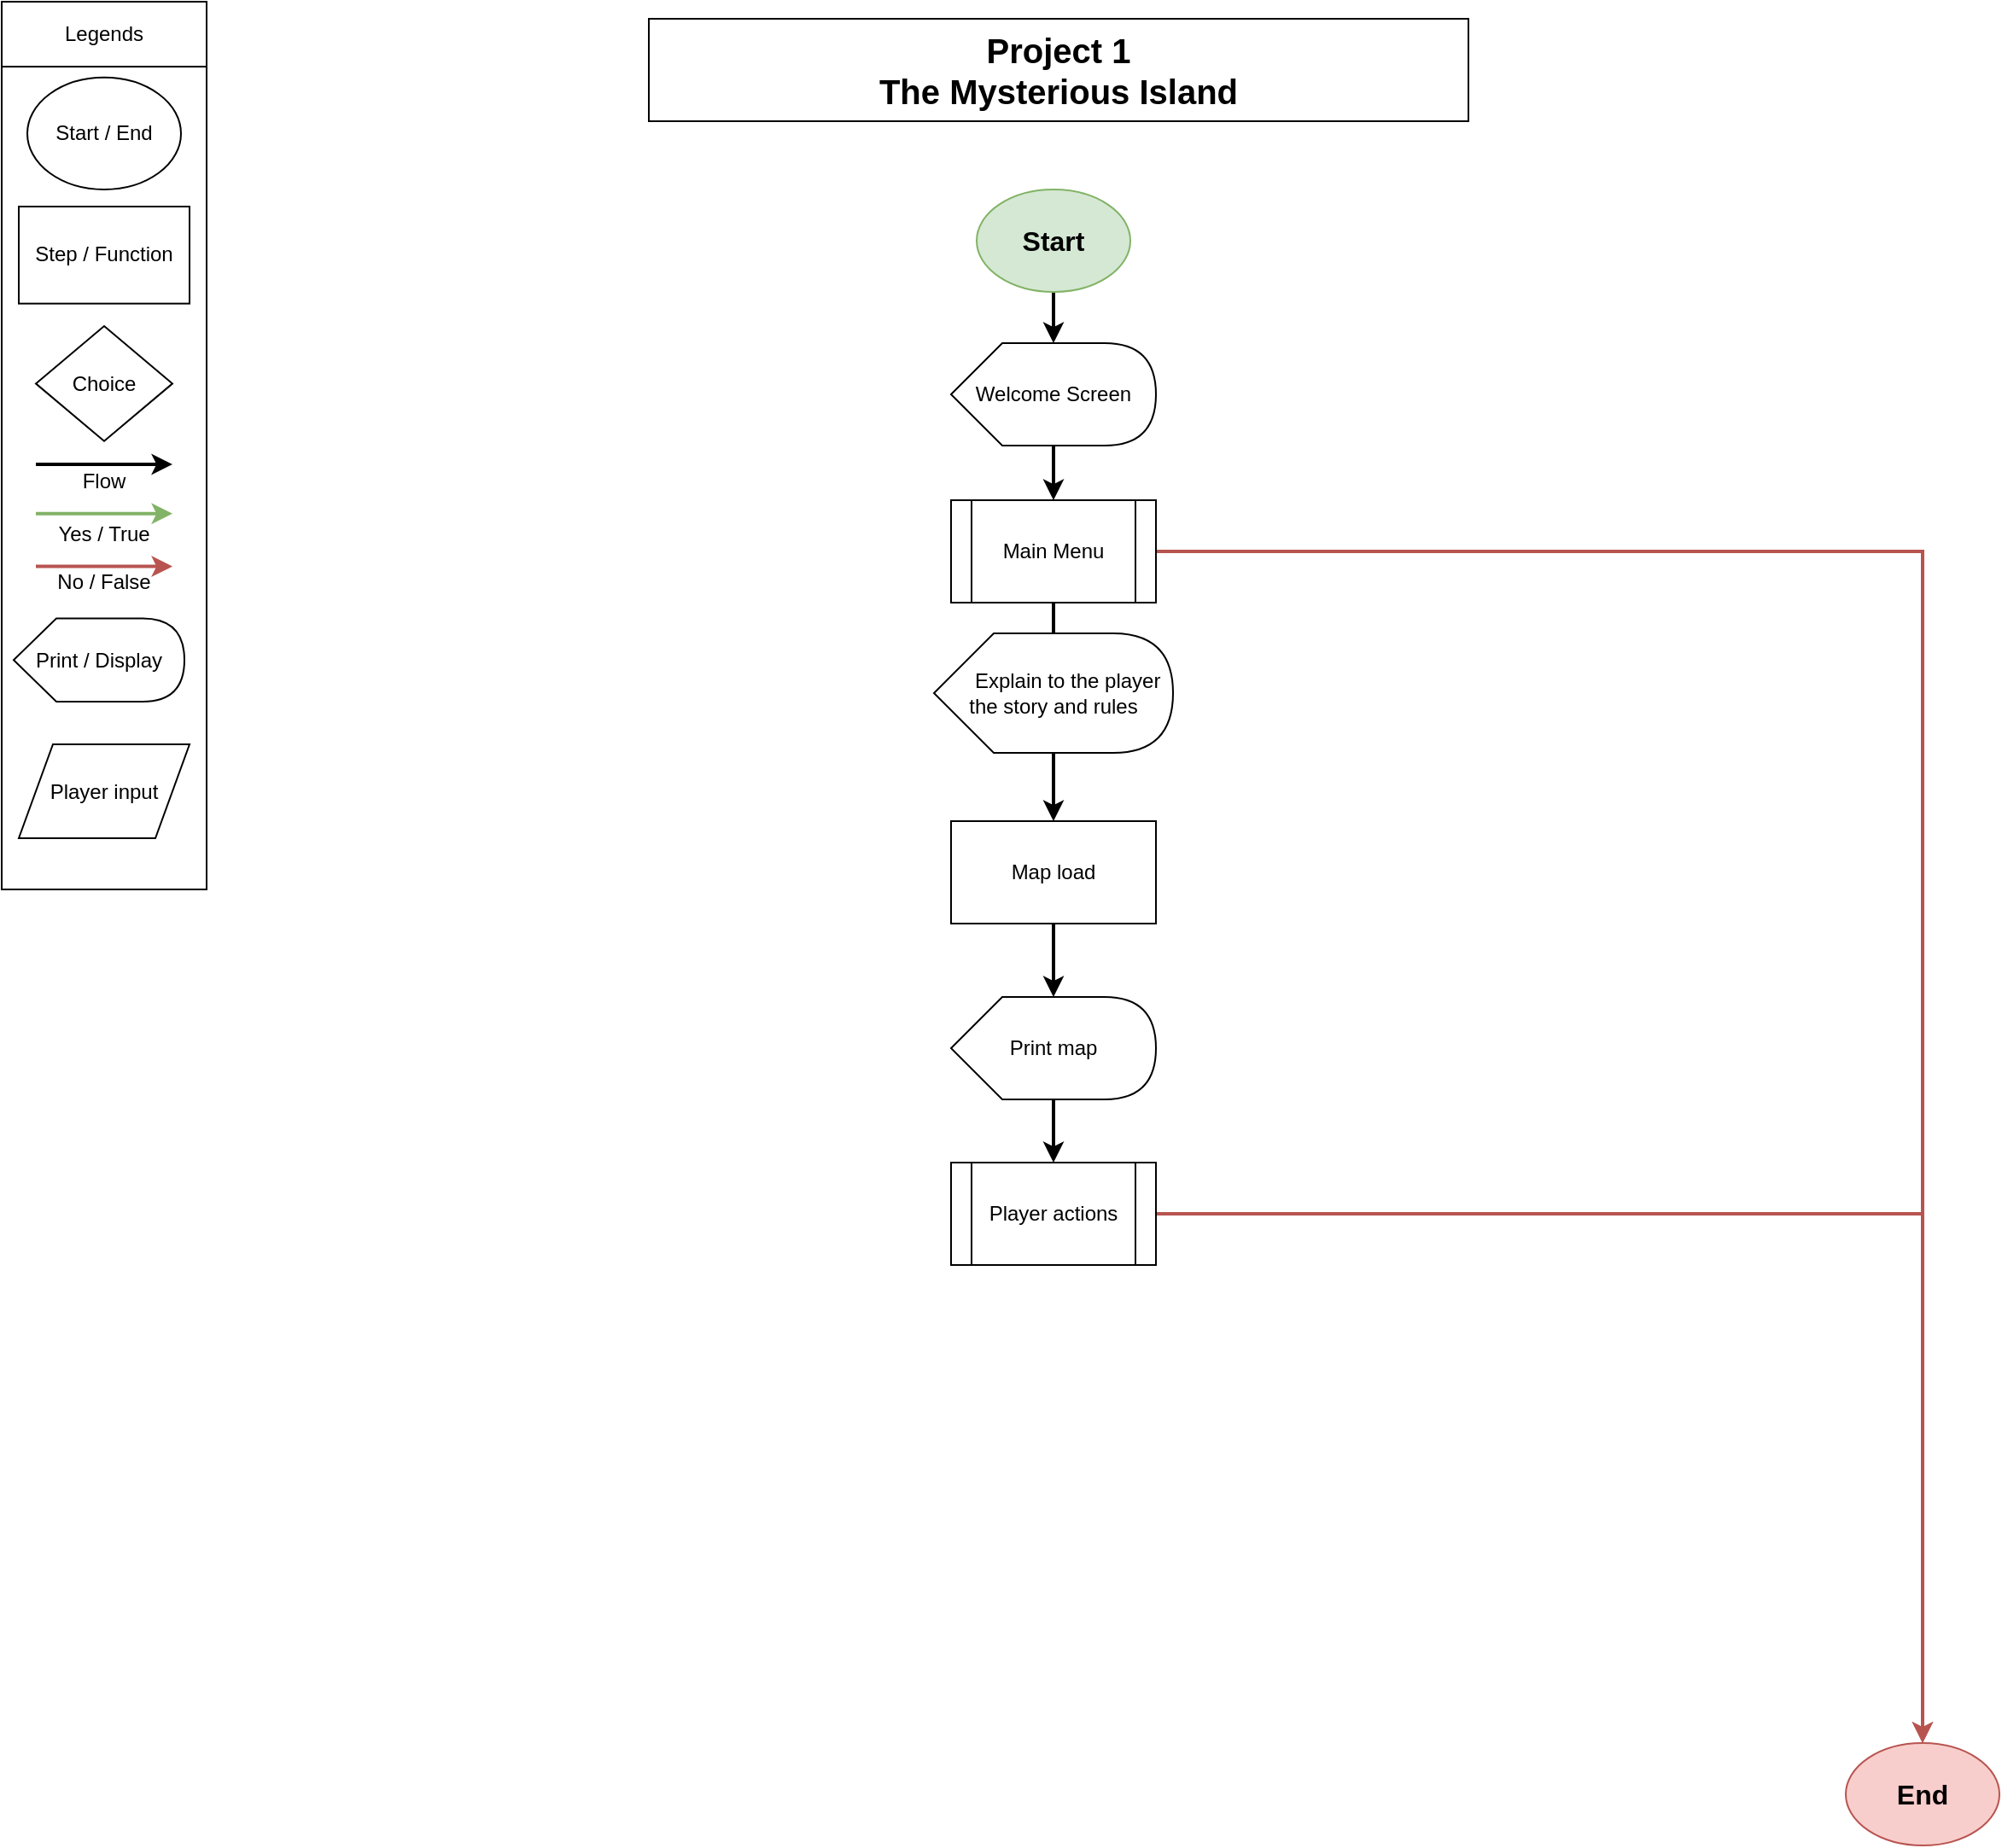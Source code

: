 <mxfile version="13.3.5" type="device" pages="6"><diagram id="C5RBs43oDa-KdzZeNtuy" name="main"><mxGraphModel dx="1221" dy="754" grid="1" gridSize="10" guides="1" tooltips="1" connect="1" arrows="1" fold="1" page="1" pageScale="1" pageWidth="827" pageHeight="1169" math="0" shadow="0"><root><mxCell id="WIyWlLk6GJQsqaUBKTNV-0"/><mxCell id="WIyWlLk6GJQsqaUBKTNV-1" parent="WIyWlLk6GJQsqaUBKTNV-0"/><mxCell id="W35HVBFSu_LLbMDTb_W0-0" value="&lt;b style=&quot;font-size: 20px&quot;&gt;Project 1&lt;br&gt;The Mysterious Island&lt;br&gt;&lt;/b&gt;" style="rounded=0;whiteSpace=wrap;html=1;" parent="WIyWlLk6GJQsqaUBKTNV-1" vertex="1"><mxGeometry x="379" y="10" width="480" height="60" as="geometry"/></mxCell><mxCell id="W35HVBFSu_LLbMDTb_W0-14" value="" style="group" parent="WIyWlLk6GJQsqaUBKTNV-1" vertex="1" connectable="0"><mxGeometry width="120" height="520" as="geometry"/></mxCell><mxCell id="W35HVBFSu_LLbMDTb_W0-1" value="" style="rounded=0;whiteSpace=wrap;html=1;" parent="W35HVBFSu_LLbMDTb_W0-14" vertex="1"><mxGeometry width="120" height="520" as="geometry"/></mxCell><mxCell id="W35HVBFSu_LLbMDTb_W0-2" value="Start / End" style="ellipse;whiteSpace=wrap;html=1;" parent="W35HVBFSu_LLbMDTb_W0-14" vertex="1"><mxGeometry x="15" y="44.4" width="90" height="65.6" as="geometry"/></mxCell><mxCell id="W35HVBFSu_LLbMDTb_W0-3" value="Step / Function" style="rounded=0;whiteSpace=wrap;html=1;" parent="W35HVBFSu_LLbMDTb_W0-14" vertex="1"><mxGeometry x="10" y="120.0" width="100" height="56.83" as="geometry"/></mxCell><mxCell id="W35HVBFSu_LLbMDTb_W0-4" value="Choice" style="rhombus;whiteSpace=wrap;html=1;" parent="W35HVBFSu_LLbMDTb_W0-14" vertex="1"><mxGeometry x="20" y="190.003" width="80" height="67.378" as="geometry"/></mxCell><mxCell id="W35HVBFSu_LLbMDTb_W0-6" value="" style="endArrow=classic;html=1;strokeWidth=2;" parent="W35HVBFSu_LLbMDTb_W0-14" edge="1"><mxGeometry width="50" height="50" relative="1" as="geometry"><mxPoint x="20" y="270.988" as="sourcePoint"/><mxPoint x="100" y="270.988" as="targetPoint"/></mxGeometry></mxCell><mxCell id="W35HVBFSu_LLbMDTb_W0-9" value="" style="endArrow=classic;html=1;strokeWidth=2;fillColor=#d5e8d4;strokeColor=#82b366;" parent="W35HVBFSu_LLbMDTb_W0-14" edge="1"><mxGeometry width="50" height="50" relative="1" as="geometry"><mxPoint x="20" y="299.89" as="sourcePoint"/><mxPoint x="100" y="299.89" as="targetPoint"/></mxGeometry></mxCell><mxCell id="W35HVBFSu_LLbMDTb_W0-10" value="" style="endArrow=classic;html=1;strokeWidth=2;fillColor=#f8cecc;strokeColor=#b85450;" parent="W35HVBFSu_LLbMDTb_W0-14" edge="1"><mxGeometry width="50" height="50" relative="1" as="geometry"><mxPoint x="20" y="330.793" as="sourcePoint"/><mxPoint x="100" y="330.793" as="targetPoint"/></mxGeometry></mxCell><mxCell id="W35HVBFSu_LLbMDTb_W0-11" value="Flow" style="text;html=1;strokeColor=none;fillColor=none;align=center;verticalAlign=middle;whiteSpace=wrap;rounded=0;" parent="W35HVBFSu_LLbMDTb_W0-14" vertex="1"><mxGeometry x="20" y="273" width="80" height="16.95" as="geometry"/></mxCell><mxCell id="W35HVBFSu_LLbMDTb_W0-12" value="Yes / True" style="text;html=1;strokeColor=none;fillColor=none;align=center;verticalAlign=middle;whiteSpace=wrap;rounded=0;" parent="W35HVBFSu_LLbMDTb_W0-14" vertex="1"><mxGeometry x="20" y="300" width="80" height="23.84" as="geometry"/></mxCell><mxCell id="W35HVBFSu_LLbMDTb_W0-13" value="No / False" style="text;html=1;strokeColor=none;fillColor=none;align=center;verticalAlign=middle;whiteSpace=wrap;rounded=0;" parent="W35HVBFSu_LLbMDTb_W0-14" vertex="1"><mxGeometry x="20" y="331" width="80" height="17.74" as="geometry"/></mxCell><mxCell id="W35HVBFSu_LLbMDTb_W0-15" value="Legends" style="text;html=1;fillColor=none;align=center;verticalAlign=middle;whiteSpace=wrap;rounded=0;strokeColor=#000000;" parent="W35HVBFSu_LLbMDTb_W0-14" vertex="1"><mxGeometry width="120" height="38.049" as="geometry"/></mxCell><mxCell id="UAE0AcE6LQ-J-HN7CFVe-0" value="Print / Display" style="shape=display;whiteSpace=wrap;html=1;strokeColor=#000000;" vertex="1" parent="W35HVBFSu_LLbMDTb_W0-14"><mxGeometry x="7" y="361.22" width="100" height="48.78" as="geometry"/></mxCell><mxCell id="LQo8OywxHH46dg39y7CB-2" value="Player input" style="shape=parallelogram;perimeter=parallelogramPerimeter;whiteSpace=wrap;html=1;strokeColor=#000000;" vertex="1" parent="W35HVBFSu_LLbMDTb_W0-14"><mxGeometry x="10" y="435" width="100" height="55" as="geometry"/></mxCell><mxCell id="tghjDJtMfv-jU9zhQUqU-8" style="edgeStyle=orthogonalEdgeStyle;rounded=0;orthogonalLoop=1;jettySize=auto;html=1;exitX=0.5;exitY=1;exitDx=0;exitDy=0;entryX=0;entryY=0;entryDx=60.0;entryDy=0;entryPerimeter=0;strokeWidth=2;" edge="1" parent="WIyWlLk6GJQsqaUBKTNV-1" source="W35HVBFSu_LLbMDTb_W0-16" target="vclNNSVTWmf6Bai3h8VC-0"><mxGeometry relative="1" as="geometry"/></mxCell><mxCell id="W35HVBFSu_LLbMDTb_W0-16" value="&lt;b&gt;&lt;font style=&quot;font-size: 16px&quot;&gt;Start&lt;/font&gt;&lt;/b&gt;" style="ellipse;whiteSpace=wrap;html=1;strokeColor=#82b366;fillColor=#d5e8d4;" parent="WIyWlLk6GJQsqaUBKTNV-1" vertex="1"><mxGeometry x="571" y="110" width="90" height="60" as="geometry"/></mxCell><mxCell id="W35HVBFSu_LLbMDTb_W0-23" style="edgeStyle=orthogonalEdgeStyle;rounded=0;orthogonalLoop=1;jettySize=auto;html=1;exitX=0.5;exitY=1;exitDx=0;exitDy=0;entryX=0.5;entryY=0;entryDx=0;entryDy=0;strokeWidth=2;" parent="WIyWlLk6GJQsqaUBKTNV-1" source="W35HVBFSu_LLbMDTb_W0-20" edge="1"><mxGeometry relative="1" as="geometry"><mxPoint x="616" y="410" as="targetPoint"/></mxGeometry></mxCell><mxCell id="tghjDJtMfv-jU9zhQUqU-5" style="edgeStyle=orthogonalEdgeStyle;rounded=0;orthogonalLoop=1;jettySize=auto;html=1;exitX=1;exitY=0.5;exitDx=0;exitDy=0;entryX=0.5;entryY=0;entryDx=0;entryDy=0;strokeWidth=2;fillColor=#f8cecc;strokeColor=#b85450;" edge="1" parent="WIyWlLk6GJQsqaUBKTNV-1" source="W35HVBFSu_LLbMDTb_W0-20" target="L-nj0ZxsSjJrfUr7QOvK-0"><mxGeometry relative="1" as="geometry"/></mxCell><mxCell id="W35HVBFSu_LLbMDTb_W0-20" value="Main Menu" style="shape=process;whiteSpace=wrap;html=1;backgroundOutline=1;strokeColor=#000000;" parent="WIyWlLk6GJQsqaUBKTNV-1" vertex="1"><mxGeometry x="556" y="292" width="120" height="60" as="geometry"/></mxCell><mxCell id="tghjDJtMfv-jU9zhQUqU-6" style="edgeStyle=orthogonalEdgeStyle;rounded=0;orthogonalLoop=1;jettySize=auto;html=1;exitX=0;exitY=0;exitDx=60.0;exitDy=60.0;exitPerimeter=0;entryX=0.5;entryY=0;entryDx=0;entryDy=0;strokeWidth=2;" edge="1" parent="WIyWlLk6GJQsqaUBKTNV-1" source="vclNNSVTWmf6Bai3h8VC-0" target="W35HVBFSu_LLbMDTb_W0-20"><mxGeometry relative="1" as="geometry"/></mxCell><mxCell id="vclNNSVTWmf6Bai3h8VC-0" value="Welcome Screen" style="shape=display;whiteSpace=wrap;html=1;strokeColor=#000000;" vertex="1" parent="WIyWlLk6GJQsqaUBKTNV-1"><mxGeometry x="556" y="200" width="120" height="60" as="geometry"/></mxCell><mxCell id="L-nj0ZxsSjJrfUr7QOvK-0" value="&lt;b&gt;&lt;font style=&quot;font-size: 16px&quot;&gt;End&lt;br&gt;&lt;/font&gt;&lt;/b&gt;" style="ellipse;whiteSpace=wrap;html=1;strokeColor=#b85450;fillColor=#f8cecc;" vertex="1" parent="WIyWlLk6GJQsqaUBKTNV-1"><mxGeometry x="1080" y="1020" width="90" height="60" as="geometry"/></mxCell><mxCell id="tghjDJtMfv-jU9zhQUqU-7" style="edgeStyle=orthogonalEdgeStyle;rounded=0;orthogonalLoop=1;jettySize=auto;html=1;exitX=0;exitY=0;exitDx=70;exitDy=70;exitPerimeter=0;entryX=0.5;entryY=0;entryDx=0;entryDy=0;strokeWidth=2;" edge="1" parent="WIyWlLk6GJQsqaUBKTNV-1" source="IpLrrbWIF77-nRjUhJGQ-0" target="tghjDJtMfv-jU9zhQUqU-0"><mxGeometry relative="1" as="geometry"/></mxCell><mxCell id="IpLrrbWIF77-nRjUhJGQ-0" value="&amp;nbsp; &amp;nbsp; &amp;nbsp;Explain to the player the story and rules" style="shape=display;whiteSpace=wrap;html=1;strokeColor=#000000;" vertex="1" parent="WIyWlLk6GJQsqaUBKTNV-1"><mxGeometry x="546" y="370" width="140" height="70" as="geometry"/></mxCell><mxCell id="tghjDJtMfv-jU9zhQUqU-2" style="edgeStyle=orthogonalEdgeStyle;rounded=0;orthogonalLoop=1;jettySize=auto;html=1;exitX=0.5;exitY=1;exitDx=0;exitDy=0;entryX=0;entryY=0;entryDx=60;entryDy=0;entryPerimeter=0;strokeWidth=2;" edge="1" parent="WIyWlLk6GJQsqaUBKTNV-1" source="tghjDJtMfv-jU9zhQUqU-0" target="tghjDJtMfv-jU9zhQUqU-1"><mxGeometry relative="1" as="geometry"/></mxCell><mxCell id="tghjDJtMfv-jU9zhQUqU-0" value="Map load" style="rounded=0;whiteSpace=wrap;html=1;strokeColor=#000000;" vertex="1" parent="WIyWlLk6GJQsqaUBKTNV-1"><mxGeometry x="556" y="480" width="120" height="60" as="geometry"/></mxCell><mxCell id="aKve8yQHrCivA8gwkix9-6" style="edgeStyle=orthogonalEdgeStyle;rounded=0;orthogonalLoop=1;jettySize=auto;html=1;exitX=0;exitY=0;exitDx=60;exitDy=60;exitPerimeter=0;entryX=0.5;entryY=0;entryDx=0;entryDy=0;strokeWidth=2;" edge="1" parent="WIyWlLk6GJQsqaUBKTNV-1" source="tghjDJtMfv-jU9zhQUqU-1" target="tghjDJtMfv-jU9zhQUqU-9"><mxGeometry relative="1" as="geometry"/></mxCell><mxCell id="tghjDJtMfv-jU9zhQUqU-1" value="Print map" style="shape=display;whiteSpace=wrap;html=1;strokeColor=#000000;" vertex="1" parent="WIyWlLk6GJQsqaUBKTNV-1"><mxGeometry x="556" y="583" width="120" height="60" as="geometry"/></mxCell><mxCell id="IOIAiiZHkJ5Q6Vee7iC3-0" style="edgeStyle=orthogonalEdgeStyle;rounded=0;orthogonalLoop=1;jettySize=auto;html=1;exitX=1;exitY=0.5;exitDx=0;exitDy=0;strokeWidth=2;fillColor=#f8cecc;strokeColor=#b85450;entryX=0.5;entryY=0;entryDx=0;entryDy=0;" edge="1" parent="WIyWlLk6GJQsqaUBKTNV-1" source="tghjDJtMfv-jU9zhQUqU-9" target="L-nj0ZxsSjJrfUr7QOvK-0"><mxGeometry relative="1" as="geometry"><mxPoint x="1140" y="710" as="targetPoint"/></mxGeometry></mxCell><mxCell id="tghjDJtMfv-jU9zhQUqU-9" value="Player actions" style="shape=process;whiteSpace=wrap;html=1;backgroundOutline=1;strokeColor=#000000;" vertex="1" parent="WIyWlLk6GJQsqaUBKTNV-1"><mxGeometry x="556" y="680" width="120" height="60" as="geometry"/></mxCell></root></mxGraphModel></diagram><diagram id="Nf00vXousfnAb8y6O7ou" name="main_menu"><mxGraphModel dx="1038" dy="641" grid="1" gridSize="10" guides="1" tooltips="1" connect="1" arrows="1" fold="1" page="1" pageScale="1" pageWidth="583" pageHeight="827" math="0" shadow="0"><root><mxCell id="cknSGCA31eJjJ0orUMfb-0"/><mxCell id="cknSGCA31eJjJ0orUMfb-1" parent="cknSGCA31eJjJ0orUMfb-0"/><mxCell id="zVkZ4CUpz01iPr7AJ61g-0" value="&lt;span style=&quot;font-size: 20px&quot;&gt;&lt;b&gt;The Main Menu&lt;/b&gt;&lt;/span&gt;" style="rounded=0;whiteSpace=wrap;html=1;" vertex="1" parent="cknSGCA31eJjJ0orUMfb-1"><mxGeometry x="52" y="10" width="480" height="60" as="geometry"/></mxCell><mxCell id="0T-tYjFK2SbJMjZN8VAt-2" style="edgeStyle=orthogonalEdgeStyle;rounded=0;orthogonalLoop=1;jettySize=auto;html=1;exitX=0.5;exitY=1;exitDx=0;exitDy=0;strokeWidth=2;" edge="1" parent="cknSGCA31eJjJ0orUMfb-1" source="Cy60CqCZyurWaXJo78gS-0" target="0T-tYjFK2SbJMjZN8VAt-0"><mxGeometry relative="1" as="geometry"/></mxCell><mxCell id="Cy60CqCZyurWaXJo78gS-0" value="&lt;b&gt;&lt;font style=&quot;font-size: 16px&quot;&gt;Start&lt;/font&gt;&lt;/b&gt;" style="ellipse;whiteSpace=wrap;html=1;strokeColor=#82b366;fillColor=#d5e8d4;" vertex="1" parent="cknSGCA31eJjJ0orUMfb-1"><mxGeometry x="47.5" y="130" width="105" height="70" as="geometry"/></mxCell><mxCell id="URcBcNdxyienWXD4qYm0-0" style="edgeStyle=orthogonalEdgeStyle;rounded=0;orthogonalLoop=1;jettySize=auto;html=1;exitX=0.5;exitY=1;exitDx=0;exitDy=0;entryX=0.5;entryY=0;entryDx=0;entryDy=0;strokeWidth=2;" edge="1" parent="cknSGCA31eJjJ0orUMfb-1" source="Cy60CqCZyurWaXJo78gS-15" target="2B9TGucYD2CZ4N8LdStR-1"><mxGeometry relative="1" as="geometry"/></mxCell><mxCell id="kzG62ELHLjxr7m9pvWkl-0" style="edgeStyle=orthogonalEdgeStyle;rounded=0;orthogonalLoop=1;jettySize=auto;html=1;exitX=0.5;exitY=1;exitDx=0;exitDy=0;entryX=0.5;entryY=0;entryDx=0;entryDy=0;strokeWidth=2;" edge="1" parent="cknSGCA31eJjJ0orUMfb-1" source="Cy60CqCZyurWaXJo78gS-15" target="2B9TGucYD2CZ4N8LdStR-2"><mxGeometry relative="1" as="geometry"/></mxCell><mxCell id="kzG62ELHLjxr7m9pvWkl-1" style="edgeStyle=orthogonalEdgeStyle;rounded=0;orthogonalLoop=1;jettySize=auto;html=1;exitX=0.5;exitY=1;exitDx=0;exitDy=0;entryX=0.5;entryY=0;entryDx=0;entryDy=0;strokeWidth=2;" edge="1" parent="cknSGCA31eJjJ0orUMfb-1" source="Cy60CqCZyurWaXJo78gS-15" target="2B9TGucYD2CZ4N8LdStR-4"><mxGeometry relative="1" as="geometry"/></mxCell><mxCell id="kzG62ELHLjxr7m9pvWkl-2" style="edgeStyle=orthogonalEdgeStyle;rounded=0;orthogonalLoop=1;jettySize=auto;html=1;exitX=0.5;exitY=1;exitDx=0;exitDy=0;entryX=0;entryY=0;entryDx=57.5;entryDy=70;entryPerimeter=0;strokeWidth=2;" edge="1" parent="cknSGCA31eJjJ0orUMfb-1" source="Cy60CqCZyurWaXJo78gS-15" target="0T-tYjFK2SbJMjZN8VAt-5"><mxGeometry relative="1" as="geometry"><Array as="points"><mxPoint x="100" y="460"/><mxPoint x="507" y="460"/></Array></mxGeometry></mxCell><mxCell id="Cy60CqCZyurWaXJo78gS-15" value="Menu selection" style="rhombus;whiteSpace=wrap;html=1;" vertex="1" parent="cknSGCA31eJjJ0orUMfb-1"><mxGeometry x="50" y="330" width="100" height="100" as="geometry"/></mxCell><mxCell id="aKlcaNO-hJ-lBDGGhJLN-1" style="edgeStyle=orthogonalEdgeStyle;rounded=0;orthogonalLoop=1;jettySize=auto;html=1;exitX=0.5;exitY=1;exitDx=0;exitDy=0;entryX=0.5;entryY=0;entryDx=0;entryDy=0;strokeWidth=2;fillColor=#d5e8d4;strokeColor=#82b366;" edge="1" parent="cknSGCA31eJjJ0orUMfb-1" source="2B9TGucYD2CZ4N8LdStR-1" target="aKlcaNO-hJ-lBDGGhJLN-0"><mxGeometry relative="1" as="geometry"/></mxCell><mxCell id="2B9TGucYD2CZ4N8LdStR-1" value="New Game" style="rounded=0;whiteSpace=wrap;html=1;strokeColor=#000000;" vertex="1" parent="cknSGCA31eJjJ0orUMfb-1"><mxGeometry x="40" y="490" width="120" height="70" as="geometry"/></mxCell><mxCell id="oybIdIYHTCgi8ujb_ptC-7" style="edgeStyle=orthogonalEdgeStyle;rounded=0;orthogonalLoop=1;jettySize=auto;html=1;exitX=0.5;exitY=1;exitDx=0;exitDy=0;entryX=0.5;entryY=0;entryDx=0;entryDy=0;strokeWidth=2;fillColor=#d5e8d4;strokeColor=#82b366;" edge="1" parent="cknSGCA31eJjJ0orUMfb-1" source="2B9TGucYD2CZ4N8LdStR-2" target="oybIdIYHTCgi8ujb_ptC-3"><mxGeometry relative="1" as="geometry"/></mxCell><mxCell id="2B9TGucYD2CZ4N8LdStR-2" value="Load Game" style="rounded=0;whiteSpace=wrap;html=1;strokeColor=#000000;" vertex="1" parent="cknSGCA31eJjJ0orUMfb-1"><mxGeometry x="240" y="490" width="120" height="70" as="geometry"/></mxCell><mxCell id="2B9TGucYD2CZ4N8LdStR-4" value="Quit" style="rounded=0;whiteSpace=wrap;html=1;strokeColor=#000000;" vertex="1" parent="cknSGCA31eJjJ0orUMfb-1"><mxGeometry x="448" y="490" width="120" height="70" as="geometry"/></mxCell><mxCell id="0T-tYjFK2SbJMjZN8VAt-6" style="edgeStyle=orthogonalEdgeStyle;rounded=0;orthogonalLoop=1;jettySize=auto;html=1;exitX=0;exitY=0;exitDx=60;exitDy=60;exitPerimeter=0;entryX=0.5;entryY=0;entryDx=0;entryDy=0;strokeWidth=2;" edge="1" parent="cknSGCA31eJjJ0orUMfb-1" source="0T-tYjFK2SbJMjZN8VAt-0" target="Cy60CqCZyurWaXJo78gS-15"><mxGeometry relative="1" as="geometry"/></mxCell><mxCell id="0T-tYjFK2SbJMjZN8VAt-0" value="Main Menu" style="shape=display;whiteSpace=wrap;html=1;strokeColor=#000000;" vertex="1" parent="cknSGCA31eJjJ0orUMfb-1"><mxGeometry x="40" y="230" width="120" height="70" as="geometry"/></mxCell><mxCell id="oybIdIYHTCgi8ujb_ptC-1" style="edgeStyle=orthogonalEdgeStyle;rounded=0;orthogonalLoop=1;jettySize=auto;html=1;exitX=0;exitY=0.5;exitDx=0;exitDy=0;exitPerimeter=0;entryX=1;entryY=0.5;entryDx=0;entryDy=0;strokeWidth=2;" edge="1" parent="cknSGCA31eJjJ0orUMfb-1" source="0T-tYjFK2SbJMjZN8VAt-5" target="Cy60CqCZyurWaXJo78gS-15"><mxGeometry relative="1" as="geometry"/></mxCell><mxCell id="0T-tYjFK2SbJMjZN8VAt-5" value="Leaderboard" style="shape=display;whiteSpace=wrap;html=1;strokeColor=#000000;" vertex="1" parent="cknSGCA31eJjJ0orUMfb-1"><mxGeometry x="450" y="345" width="120" height="70" as="geometry"/></mxCell><mxCell id="oybIdIYHTCgi8ujb_ptC-10" style="edgeStyle=orthogonalEdgeStyle;rounded=0;orthogonalLoop=1;jettySize=auto;html=1;exitX=0.5;exitY=1;exitDx=0;exitDy=0;entryX=0.5;entryY=0;entryDx=0;entryDy=0;strokeWidth=2;fillColor=#d5e8d4;strokeColor=#82b366;" edge="1" parent="cknSGCA31eJjJ0orUMfb-1" source="oybIdIYHTCgi8ujb_ptC-3" target="oybIdIYHTCgi8ujb_ptC-9"><mxGeometry relative="1" as="geometry"/></mxCell><mxCell id="kzG62ELHLjxr7m9pvWkl-4" style="edgeStyle=orthogonalEdgeStyle;rounded=0;orthogonalLoop=1;jettySize=auto;html=1;exitX=1;exitY=0.5;exitDx=0;exitDy=0;strokeWidth=2;fillColor=#f8cecc;strokeColor=#b85450;" edge="1" parent="cknSGCA31eJjJ0orUMfb-1" source="oybIdIYHTCgi8ujb_ptC-3"><mxGeometry relative="1" as="geometry"><mxPoint x="390" y="380" as="targetPoint"/></mxGeometry></mxCell><mxCell id="oybIdIYHTCgi8ujb_ptC-3" value="Save file ?" style="rhombus;whiteSpace=wrap;html=1;strokeColor=#000000;" vertex="1" parent="cknSGCA31eJjJ0orUMfb-1"><mxGeometry x="255" y="590" width="90" height="90" as="geometry"/></mxCell><mxCell id="oybIdIYHTCgi8ujb_ptC-9" value="Load the save file" style="rounded=0;whiteSpace=wrap;html=1;strokeColor=#000000;" vertex="1" parent="cknSGCA31eJjJ0orUMfb-1"><mxGeometry x="240" y="710" width="120" height="70" as="geometry"/></mxCell><mxCell id="5lB21Sxn62RU-FH6NGGt-1" style="edgeStyle=orthogonalEdgeStyle;rounded=0;orthogonalLoop=1;jettySize=auto;html=1;exitX=0.5;exitY=1;exitDx=0;exitDy=0;entryX=0.5;entryY=0;entryDx=0;entryDy=0;strokeWidth=2;" edge="1" parent="cknSGCA31eJjJ0orUMfb-1" source="aKlcaNO-hJ-lBDGGhJLN-0" target="5lB21Sxn62RU-FH6NGGt-0"><mxGeometry relative="1" as="geometry"/></mxCell><mxCell id="aKlcaNO-hJ-lBDGGhJLN-0" value="Erase the last save file" style="rounded=0;whiteSpace=wrap;html=1;strokeColor=#000000;" vertex="1" parent="cknSGCA31eJjJ0orUMfb-1"><mxGeometry x="40" y="620" width="120" height="60" as="geometry"/></mxCell><mxCell id="5lB21Sxn62RU-FH6NGGt-0" value="Ask the &lt;br&gt;&lt;b&gt;player_name&lt;/b&gt;" style="shape=parallelogram;perimeter=parallelogramPerimeter;whiteSpace=wrap;html=1;strokeColor=#000000;" vertex="1" parent="cknSGCA31eJjJ0orUMfb-1"><mxGeometry x="40" y="720" width="120" height="60" as="geometry"/></mxCell></root></mxGraphModel></diagram><diagram id="ySMQ0fbFmADb7-4lBWEu" name="player_actions"><mxGraphModel dx="1221" dy="754" grid="1" gridSize="10" guides="1" tooltips="1" connect="1" arrows="1" fold="1" page="1" pageScale="1" pageWidth="827" pageHeight="1169" math="0" shadow="0"><root><mxCell id="lx-GJ-ob64Ecj6ltaAX6-0"/><mxCell id="lx-GJ-ob64Ecj6ltaAX6-1" parent="lx-GJ-ob64Ecj6ltaAX6-0"/><mxCell id="1-2LMlLVWlOrlidMESaX-0" value="&lt;span style=&quot;font-size: 20px&quot;&gt;&lt;b&gt;The Player Actions&lt;/b&gt;&lt;/span&gt;" style="rounded=0;whiteSpace=wrap;html=1;" vertex="1" parent="lx-GJ-ob64Ecj6ltaAX6-1"><mxGeometry x="174" y="10" width="480" height="60" as="geometry"/></mxCell><mxCell id="6f0nYmF4KemiFO2eUpK8-1" style="edgeStyle=orthogonalEdgeStyle;rounded=0;orthogonalLoop=1;jettySize=auto;html=1;exitX=0.5;exitY=1;exitDx=0;exitDy=0;entryX=0.5;entryY=0;entryDx=0;entryDy=0;strokeWidth=2;" edge="1" parent="lx-GJ-ob64Ecj6ltaAX6-1" source="2swDTWAwJ4y2FLjACgja-0" target="6f0nYmF4KemiFO2eUpK8-0"><mxGeometry relative="1" as="geometry"/></mxCell><mxCell id="2swDTWAwJ4y2FLjACgja-0" value="&lt;b&gt;&lt;font style=&quot;font-size: 16px&quot;&gt;Start&lt;/font&gt;&lt;/b&gt;" style="ellipse;whiteSpace=wrap;html=1;strokeColor=#82b366;fillColor=#d5e8d4;" vertex="1" parent="lx-GJ-ob64Ecj6ltaAX6-1"><mxGeometry x="338" y="85" width="120" height="80" as="geometry"/></mxCell><mxCell id="6f0nYmF4KemiFO2eUpK8-5" style="edgeStyle=orthogonalEdgeStyle;rounded=0;orthogonalLoop=1;jettySize=auto;html=1;exitX=0.5;exitY=1;exitDx=0;exitDy=0;entryX=0.5;entryY=0;entryDx=0;entryDy=0;strokeWidth=2;" edge="1" parent="lx-GJ-ob64Ecj6ltaAX6-1" source="6f0nYmF4KemiFO2eUpK8-0" target="6f0nYmF4KemiFO2eUpK8-2"><mxGeometry relative="1" as="geometry"/></mxCell><mxCell id="6f0nYmF4KemiFO2eUpK8-7" style="edgeStyle=orthogonalEdgeStyle;rounded=0;orthogonalLoop=1;jettySize=auto;html=1;exitX=0.5;exitY=1;exitDx=0;exitDy=0;entryX=0.5;entryY=0;entryDx=0;entryDy=0;strokeWidth=2;" edge="1" parent="lx-GJ-ob64Ecj6ltaAX6-1" source="6f0nYmF4KemiFO2eUpK8-0" target="6f0nYmF4KemiFO2eUpK8-3"><mxGeometry relative="1" as="geometry"><Array as="points"><mxPoint x="604" y="295"/></Array></mxGeometry></mxCell><mxCell id="4E0jevIZQjpCipZrYJm3-2" style="edgeStyle=orthogonalEdgeStyle;rounded=0;orthogonalLoop=1;jettySize=auto;html=1;exitX=0.5;exitY=1;exitDx=0;exitDy=0;entryX=1;entryY=0.5;entryDx=0;entryDy=0;strokeWidth=2;" edge="1" parent="lx-GJ-ob64Ecj6ltaAX6-1" source="6f0nYmF4KemiFO2eUpK8-0" target="4E0jevIZQjpCipZrYJm3-0"><mxGeometry relative="1" as="geometry"/></mxCell><mxCell id="6f0nYmF4KemiFO2eUpK8-0" value="What is the &lt;br&gt;player &lt;br&gt;action ?" style="rhombus;whiteSpace=wrap;html=1;strokeColor=#000000;" vertex="1" parent="lx-GJ-ob64Ecj6ltaAX6-1"><mxGeometry x="348" y="195" width="100" height="100" as="geometry"/></mxCell><mxCell id="nACDmNzn1qMbuZ3rg33u-1" style="edgeStyle=orthogonalEdgeStyle;rounded=0;orthogonalLoop=1;jettySize=auto;html=1;exitX=0.5;exitY=1;exitDx=0;exitDy=0;entryX=0.5;entryY=0;entryDx=0;entryDy=0;strokeWidth=2;" edge="1" parent="lx-GJ-ob64Ecj6ltaAX6-1" source="6f0nYmF4KemiFO2eUpK8-2" target="nACDmNzn1qMbuZ3rg33u-0"><mxGeometry relative="1" as="geometry"/></mxCell><mxCell id="6f0nYmF4KemiFO2eUpK8-2" value="Move" style="rounded=0;whiteSpace=wrap;html=1;strokeColor=#000000;" vertex="1" parent="lx-GJ-ob64Ecj6ltaAX6-1"><mxGeometry x="338" y="425" width="120" height="60" as="geometry"/></mxCell><mxCell id="-G3bWklZYNIC3lJ1pQBg-2" style="edgeStyle=orthogonalEdgeStyle;rounded=0;orthogonalLoop=1;jettySize=auto;html=1;exitX=0.5;exitY=1;exitDx=0;exitDy=0;entryX=0.5;entryY=0;entryDx=0;entryDy=0;strokeWidth=2;" edge="1" parent="lx-GJ-ob64Ecj6ltaAX6-1" source="6f0nYmF4KemiFO2eUpK8-3" target="ua_tIwXs6yanUOjOtsVG-0"><mxGeometry relative="1" as="geometry"><mxPoint x="609" y="405" as="targetPoint"/></mxGeometry></mxCell><mxCell id="6f0nYmF4KemiFO2eUpK8-3" value="&lt;font style=&quot;font-size: 11px&quot;&gt;Sleep&lt;br&gt;(hydratation -2/h, satiety -1/h, energy +6/h)&lt;/font&gt;" style="rounded=0;whiteSpace=wrap;html=1;strokeColor=#000000;" vertex="1" parent="lx-GJ-ob64Ecj6ltaAX6-1"><mxGeometry x="544" y="325" width="120" height="60" as="geometry"/></mxCell><mxCell id="nACDmNzn1qMbuZ3rg33u-6" style="edgeStyle=orthogonalEdgeStyle;rounded=0;orthogonalLoop=1;jettySize=auto;html=1;exitX=0.5;exitY=1;exitDx=0;exitDy=0;entryX=0.5;entryY=0;entryDx=0;entryDy=0;strokeWidth=2;" edge="1" parent="lx-GJ-ob64Ecj6ltaAX6-1" source="nACDmNzn1qMbuZ3rg33u-0" target="nACDmNzn1qMbuZ3rg33u-2"><mxGeometry relative="1" as="geometry"/></mxCell><mxCell id="nACDmNzn1qMbuZ3rg33u-7" style="edgeStyle=orthogonalEdgeStyle;rounded=0;orthogonalLoop=1;jettySize=auto;html=1;exitX=0.5;exitY=1;exitDx=0;exitDy=0;entryX=0.5;entryY=0;entryDx=0;entryDy=0;strokeWidth=2;" edge="1" parent="lx-GJ-ob64Ecj6ltaAX6-1" source="nACDmNzn1qMbuZ3rg33u-0" target="nACDmNzn1qMbuZ3rg33u-3"><mxGeometry relative="1" as="geometry"/></mxCell><mxCell id="nACDmNzn1qMbuZ3rg33u-8" style="edgeStyle=orthogonalEdgeStyle;rounded=0;orthogonalLoop=1;jettySize=auto;html=1;exitX=0.5;exitY=1;exitDx=0;exitDy=0;entryX=0.5;entryY=0;entryDx=0;entryDy=0;strokeWidth=2;" edge="1" parent="lx-GJ-ob64Ecj6ltaAX6-1" source="nACDmNzn1qMbuZ3rg33u-0" target="nACDmNzn1qMbuZ3rg33u-4"><mxGeometry relative="1" as="geometry"/></mxCell><mxCell id="nACDmNzn1qMbuZ3rg33u-9" style="edgeStyle=orthogonalEdgeStyle;rounded=0;orthogonalLoop=1;jettySize=auto;html=1;exitX=0.5;exitY=1;exitDx=0;exitDy=0;entryX=0.5;entryY=0;entryDx=0;entryDy=0;strokeWidth=2;" edge="1" parent="lx-GJ-ob64Ecj6ltaAX6-1" source="nACDmNzn1qMbuZ3rg33u-0" target="nACDmNzn1qMbuZ3rg33u-5"><mxGeometry relative="1" as="geometry"/></mxCell><mxCell id="nACDmNzn1qMbuZ3rg33u-0" value="Where to ?" style="rhombus;whiteSpace=wrap;html=1;strokeColor=#000000;" vertex="1" parent="lx-GJ-ob64Ecj6ltaAX6-1"><mxGeometry x="358" y="565" width="80" height="80" as="geometry"/></mxCell><mxCell id="7VHrUnGxKlB0DNolgYGO-1" style="edgeStyle=orthogonalEdgeStyle;rounded=0;orthogonalLoop=1;jettySize=auto;html=1;exitX=0.5;exitY=1;exitDx=0;exitDy=0;strokeWidth=2;" edge="1" parent="lx-GJ-ob64Ecj6ltaAX6-1" source="nACDmNzn1qMbuZ3rg33u-2" target="7VHrUnGxKlB0DNolgYGO-0"><mxGeometry relative="1" as="geometry"/></mxCell><mxCell id="nACDmNzn1qMbuZ3rg33u-2" value="North" style="rounded=0;whiteSpace=wrap;html=1;strokeColor=#000000;" vertex="1" parent="lx-GJ-ob64Ecj6ltaAX6-1"><mxGeometry x="204" y="705" width="80" height="40" as="geometry"/></mxCell><mxCell id="7VHrUnGxKlB0DNolgYGO-3" style="edgeStyle=orthogonalEdgeStyle;rounded=0;orthogonalLoop=1;jettySize=auto;html=1;exitX=0.5;exitY=1;exitDx=0;exitDy=0;entryX=0.5;entryY=0;entryDx=0;entryDy=0;strokeWidth=2;" edge="1" parent="lx-GJ-ob64Ecj6ltaAX6-1" source="nACDmNzn1qMbuZ3rg33u-3" target="7VHrUnGxKlB0DNolgYGO-0"><mxGeometry relative="1" as="geometry"/></mxCell><mxCell id="nACDmNzn1qMbuZ3rg33u-3" value="South" style="rounded=0;whiteSpace=wrap;html=1;strokeColor=#000000;" vertex="1" parent="lx-GJ-ob64Ecj6ltaAX6-1"><mxGeometry x="304" y="705" width="80" height="40" as="geometry"/></mxCell><mxCell id="7VHrUnGxKlB0DNolgYGO-4" style="edgeStyle=orthogonalEdgeStyle;rounded=0;orthogonalLoop=1;jettySize=auto;html=1;exitX=0.5;exitY=1;exitDx=0;exitDy=0;entryX=0.5;entryY=0;entryDx=0;entryDy=0;strokeWidth=2;" edge="1" parent="lx-GJ-ob64Ecj6ltaAX6-1" source="nACDmNzn1qMbuZ3rg33u-4" target="7VHrUnGxKlB0DNolgYGO-0"><mxGeometry relative="1" as="geometry"/></mxCell><mxCell id="nACDmNzn1qMbuZ3rg33u-4" value="West" style="rounded=0;whiteSpace=wrap;html=1;strokeColor=#000000;" vertex="1" parent="lx-GJ-ob64Ecj6ltaAX6-1"><mxGeometry x="398" y="705" width="80" height="40" as="geometry"/></mxCell><mxCell id="7VHrUnGxKlB0DNolgYGO-5" style="edgeStyle=orthogonalEdgeStyle;rounded=0;orthogonalLoop=1;jettySize=auto;html=1;exitX=0.5;exitY=1;exitDx=0;exitDy=0;entryX=0.5;entryY=0;entryDx=0;entryDy=0;strokeWidth=2;" edge="1" parent="lx-GJ-ob64Ecj6ltaAX6-1" source="nACDmNzn1qMbuZ3rg33u-5" target="7VHrUnGxKlB0DNolgYGO-0"><mxGeometry relative="1" as="geometry"/></mxCell><mxCell id="nACDmNzn1qMbuZ3rg33u-5" value="East" style="rounded=0;whiteSpace=wrap;html=1;strokeColor=#000000;" vertex="1" parent="lx-GJ-ob64Ecj6ltaAX6-1"><mxGeometry x="494" y="705" width="80" height="40" as="geometry"/></mxCell><mxCell id="ua_tIwXs6yanUOjOtsVG-2" style="edgeStyle=orthogonalEdgeStyle;rounded=0;orthogonalLoop=1;jettySize=auto;html=1;exitX=0.5;exitY=1;exitDx=0;exitDy=0;entryX=0.5;entryY=0;entryDx=0;entryDy=0;strokeWidth=2;" edge="1" parent="lx-GJ-ob64Ecj6ltaAX6-1" source="ua_tIwXs6yanUOjOtsVG-0" target="ua_tIwXs6yanUOjOtsVG-1"><mxGeometry relative="1" as="geometry"/></mxCell><mxCell id="ua_tIwXs6yanUOjOtsVG-0" value="How many &lt;br&gt;hours ?" style="shape=parallelogram;perimeter=parallelogramPerimeter;whiteSpace=wrap;html=1;strokeColor=#000000;" vertex="1" parent="lx-GJ-ob64Ecj6ltaAX6-1"><mxGeometry x="544" y="425" width="120" height="60" as="geometry"/></mxCell><mxCell id="YlfaXYVIqLeORGrJf-YK-3" style="edgeStyle=orthogonalEdgeStyle;rounded=0;orthogonalLoop=1;jettySize=auto;html=1;entryX=0.5;entryY=1;entryDx=0;entryDy=0;strokeWidth=2;" edge="1" parent="lx-GJ-ob64Ecj6ltaAX6-1" source="ua_tIwXs6yanUOjOtsVG-1" target="O_uvc2RnYSoj7C_QDBgY-0"><mxGeometry relative="1" as="geometry"/></mxCell><mxCell id="ua_tIwXs6yanUOjOtsVG-1" value="Sleep for X hours" style="rounded=0;whiteSpace=wrap;html=1;strokeColor=#000000;" vertex="1" parent="lx-GJ-ob64Ecj6ltaAX6-1"><mxGeometry x="544" y="515" width="120" height="60" as="geometry"/></mxCell><mxCell id="bwn8WeyuBvyfF09GYHr6-0" style="edgeStyle=orthogonalEdgeStyle;rounded=0;orthogonalLoop=1;jettySize=auto;html=1;exitX=1;exitY=0.5;exitDx=0;exitDy=0;entryX=0;entryY=0;entryDx=56.25;entryDy=50;entryPerimeter=0;strokeWidth=2;fillColor=#f8cecc;strokeColor=#b85450;" edge="1" parent="lx-GJ-ob64Ecj6ltaAX6-1" source="7VHrUnGxKlB0DNolgYGO-0" target="7VHrUnGxKlB0DNolgYGO-7"><mxGeometry relative="1" as="geometry"/></mxCell><mxCell id="bwn8WeyuBvyfF09GYHr6-6" style="edgeStyle=orthogonalEdgeStyle;rounded=0;orthogonalLoop=1;jettySize=auto;html=1;exitX=0.5;exitY=1;exitDx=0;exitDy=0;entryX=0.5;entryY=0;entryDx=0;entryDy=0;strokeWidth=2;fillColor=#d5e8d4;strokeColor=#82b366;" edge="1" parent="lx-GJ-ob64Ecj6ltaAX6-1" source="7VHrUnGxKlB0DNolgYGO-0" target="YlfaXYVIqLeORGrJf-YK-1"><mxGeometry relative="1" as="geometry"/></mxCell><mxCell id="7VHrUnGxKlB0DNolgYGO-0" value="Can the player move there ?" style="rhombus;whiteSpace=wrap;html=1;strokeColor=#000000;" vertex="1" parent="lx-GJ-ob64Ecj6ltaAX6-1"><mxGeometry x="338" y="785" width="96" height="100" as="geometry"/></mxCell><mxCell id="bwn8WeyuBvyfF09GYHr6-1" style="edgeStyle=orthogonalEdgeStyle;rounded=0;orthogonalLoop=1;jettySize=auto;html=1;exitX=0;exitY=0;exitDx=56.25;exitDy=0;exitPerimeter=0;entryX=1;entryY=0.5;entryDx=0;entryDy=0;strokeWidth=2;" edge="1" parent="lx-GJ-ob64Ecj6ltaAX6-1" source="7VHrUnGxKlB0DNolgYGO-7" target="nACDmNzn1qMbuZ3rg33u-0"><mxGeometry relative="1" as="geometry"/></mxCell><mxCell id="7VHrUnGxKlB0DNolgYGO-7" value="The player is blocked" style="shape=display;whiteSpace=wrap;html=1;strokeColor=#000000;" vertex="1" parent="lx-GJ-ob64Ecj6ltaAX6-1"><mxGeometry x="624" y="695" width="110" height="50" as="geometry"/></mxCell><mxCell id="6zkLf3dYencIRw6c7TnF-1" style="edgeStyle=orthogonalEdgeStyle;rounded=0;orthogonalLoop=1;jettySize=auto;html=1;exitX=0.5;exitY=1;exitDx=0;exitDy=0;entryX=0.5;entryY=0;entryDx=0;entryDy=0;strokeWidth=2;" edge="1" parent="lx-GJ-ob64Ecj6ltaAX6-1" source="7VHrUnGxKlB0DNolgYGO-8" target="6zkLf3dYencIRw6c7TnF-0"><mxGeometry relative="1" as="geometry"/></mxCell><mxCell id="7VHrUnGxKlB0DNolgYGO-8" value="Move the player" style="rounded=0;whiteSpace=wrap;html=1;strokeColor=#000000;" vertex="1" parent="lx-GJ-ob64Ecj6ltaAX6-1"><mxGeometry x="326" y="1010" width="120" height="60" as="geometry"/></mxCell><mxCell id="YlfaXYVIqLeORGrJf-YK-4" style="edgeStyle=orthogonalEdgeStyle;rounded=0;orthogonalLoop=1;jettySize=auto;html=1;exitX=0.5;exitY=0;exitDx=0;exitDy=0;entryX=1;entryY=0.5;entryDx=0;entryDy=0;strokeWidth=2;fillColor=#d5e8d4;strokeColor=#82b366;" edge="1" parent="lx-GJ-ob64Ecj6ltaAX6-1" source="O_uvc2RnYSoj7C_QDBgY-0" target="6f0nYmF4KemiFO2eUpK8-0"><mxGeometry relative="1" as="geometry"/></mxCell><mxCell id="O_uvc2RnYSoj7C_QDBgY-0" value="Check player vitals" style="shape=process;whiteSpace=wrap;html=1;backgroundOutline=1;strokeColor=#000000;" vertex="1" parent="lx-GJ-ob64Ecj6ltaAX6-1"><mxGeometry x="684" y="355" width="120" height="60" as="geometry"/></mxCell><mxCell id="bwn8WeyuBvyfF09GYHr6-3" style="edgeStyle=orthogonalEdgeStyle;rounded=0;orthogonalLoop=1;jettySize=auto;html=1;exitX=0.5;exitY=1;exitDx=0;exitDy=0;entryX=0.5;entryY=0;entryDx=0;entryDy=0;strokeWidth=2;fillColor=#d5e8d4;strokeColor=#82b366;" edge="1" parent="lx-GJ-ob64Ecj6ltaAX6-1" source="YlfaXYVIqLeORGrJf-YK-1" target="7VHrUnGxKlB0DNolgYGO-8"><mxGeometry relative="1" as="geometry"/></mxCell><mxCell id="aenbmQx-b1TzICA6tQ-J-1" style="edgeStyle=orthogonalEdgeStyle;rounded=0;orthogonalLoop=1;jettySize=auto;html=1;exitX=1;exitY=0.5;exitDx=0;exitDy=0;entryX=0;entryY=0.5;entryDx=0;entryDy=0;strokeWidth=2;fillColor=#f8cecc;strokeColor=#b85450;" edge="1" parent="lx-GJ-ob64Ecj6ltaAX6-1" source="YlfaXYVIqLeORGrJf-YK-1" target="aenbmQx-b1TzICA6tQ-J-0"><mxGeometry relative="1" as="geometry"/></mxCell><mxCell id="YlfaXYVIqLeORGrJf-YK-1" value="Check player vitals" style="shape=process;whiteSpace=wrap;html=1;backgroundOutline=1;strokeColor=#000000;" vertex="1" parent="lx-GJ-ob64Ecj6ltaAX6-1"><mxGeometry x="326" y="920" width="120" height="60" as="geometry"/></mxCell><mxCell id="aenbmQx-b1TzICA6tQ-J-0" value="&lt;b&gt;&lt;font style=&quot;font-size: 16px&quot;&gt;End&lt;br&gt;&lt;/font&gt;&lt;/b&gt;" style="ellipse;whiteSpace=wrap;html=1;strokeColor=#b85450;fillColor=#f8cecc;" vertex="1" parent="lx-GJ-ob64Ecj6ltaAX6-1"><mxGeometry x="638" y="910" width="120" height="80" as="geometry"/></mxCell><mxCell id="HHUgXH_aQ3gksd3TW36D-0" value="Items Actions" style="shape=process;whiteSpace=wrap;html=1;backgroundOutline=1;strokeColor=#000000;" vertex="1" parent="lx-GJ-ob64Ecj6ltaAX6-1"><mxGeometry x="40" y="505" width="120" height="60" as="geometry"/></mxCell><mxCell id="4E0jevIZQjpCipZrYJm3-4" style="edgeStyle=orthogonalEdgeStyle;rounded=0;orthogonalLoop=1;jettySize=auto;html=1;entryX=0;entryY=0;entryDx=50;entryDy=0;entryPerimeter=0;strokeWidth=2;" edge="1" parent="lx-GJ-ob64Ecj6ltaAX6-1" source="4E0jevIZQjpCipZrYJm3-0" target="4E0jevIZQjpCipZrYJm3-3"><mxGeometry relative="1" as="geometry"/></mxCell><mxCell id="4E0jevIZQjpCipZrYJm3-0" value="Check inventory" style="rounded=0;whiteSpace=wrap;html=1;strokeColor=#000000;" vertex="1" parent="lx-GJ-ob64Ecj6ltaAX6-1"><mxGeometry x="40" y="310" width="120" height="60" as="geometry"/></mxCell><mxCell id="8HURFjZH27ywgS9khpuL-0" style="edgeStyle=orthogonalEdgeStyle;rounded=0;orthogonalLoop=1;jettySize=auto;html=1;exitX=0;exitY=0;exitDx=50;exitDy=50;exitPerimeter=0;entryX=0.5;entryY=0;entryDx=0;entryDy=0;strokeWidth=2;" edge="1" parent="lx-GJ-ob64Ecj6ltaAX6-1" source="4E0jevIZQjpCipZrYJm3-3" target="HHUgXH_aQ3gksd3TW36D-0"><mxGeometry relative="1" as="geometry"/></mxCell><mxCell id="4E0jevIZQjpCipZrYJm3-3" value="Show inventory" style="shape=display;whiteSpace=wrap;html=1;strokeColor=#000000;" vertex="1" parent="lx-GJ-ob64Ecj6ltaAX6-1"><mxGeometry x="50" y="410" width="100" height="50" as="geometry"/></mxCell><mxCell id="6zkLf3dYencIRw6c7TnF-0" value="Tiles checker" style="shape=process;whiteSpace=wrap;html=1;backgroundOutline=1;strokeColor=#000000;" vertex="1" parent="lx-GJ-ob64Ecj6ltaAX6-1"><mxGeometry x="326" y="1100" width="120" height="60" as="geometry"/></mxCell></root></mxGraphModel></diagram><diagram id="ruZThiO6inHOY9AWth0u" name="check_player_vitals"><mxGraphModel dx="1451" dy="641" grid="1" gridSize="10" guides="1" tooltips="1" connect="1" arrows="1" fold="1" page="1" pageScale="1" pageWidth="413" pageHeight="583" math="0" shadow="0"><root><mxCell id="yAAOnj09R-A2vRXULEvD-0"/><mxCell id="yAAOnj09R-A2vRXULEvD-1" parent="yAAOnj09R-A2vRXULEvD-0"/><mxCell id="bIHxm6oRGdV1xADPjqRc-0" value="&lt;span style=&quot;font-size: 20px&quot;&gt;&lt;b&gt;Checking the player vitals&lt;/b&gt;&lt;/span&gt;" style="rounded=0;whiteSpace=wrap;html=1;" vertex="1" parent="yAAOnj09R-A2vRXULEvD-1"><mxGeometry x="-360" width="320" height="40" as="geometry"/></mxCell><mxCell id="--h4InJWJCpPu4U9CV7X-7" style="edgeStyle=orthogonalEdgeStyle;rounded=0;orthogonalLoop=1;jettySize=auto;html=1;exitX=0.5;exitY=1;exitDx=0;exitDy=0;entryX=0.5;entryY=0;entryDx=0;entryDy=0;strokeWidth=2;" edge="1" parent="yAAOnj09R-A2vRXULEvD-1" source="--h4InJWJCpPu4U9CV7X-0" target="--h4InJWJCpPu4U9CV7X-3"><mxGeometry relative="1" as="geometry"/></mxCell><mxCell id="--h4InJWJCpPu4U9CV7X-0" value="&lt;b&gt;&lt;font style=&quot;font-size: 16px&quot;&gt;Start&lt;/font&gt;&lt;/b&gt;" style="ellipse;whiteSpace=wrap;html=1;strokeColor=#82b366;fillColor=#d5e8d4;" vertex="1" parent="yAAOnj09R-A2vRXULEvD-1"><mxGeometry x="-355" y="60" width="90" height="60" as="geometry"/></mxCell><mxCell id="--h4InJWJCpPu4U9CV7X-9" style="edgeStyle=orthogonalEdgeStyle;rounded=0;orthogonalLoop=1;jettySize=auto;html=1;exitX=0.5;exitY=1;exitDx=0;exitDy=0;entryX=0.5;entryY=0;entryDx=0;entryDy=0;strokeWidth=2;fillColor=#d5e8d4;strokeColor=#82b366;" edge="1" parent="yAAOnj09R-A2vRXULEvD-1" source="--h4InJWJCpPu4U9CV7X-1" target="--h4InJWJCpPu4U9CV7X-4"><mxGeometry relative="1" as="geometry"/></mxCell><mxCell id="AwnJ8ThMIW1cnuqD-lm3-3" style="edgeStyle=orthogonalEdgeStyle;rounded=0;orthogonalLoop=1;jettySize=auto;html=1;exitX=1;exitY=0.5;exitDx=0;exitDy=0;entryX=0;entryY=0.5;entryDx=0;entryDy=0;strokeWidth=2;fillColor=#f8cecc;strokeColor=#b85450;" edge="1" parent="yAAOnj09R-A2vRXULEvD-1" source="--h4InJWJCpPu4U9CV7X-1" target="--h4InJWJCpPu4U9CV7X-10"><mxGeometry relative="1" as="geometry"/></mxCell><mxCell id="--h4InJWJCpPu4U9CV7X-1" value="energy = 0?" style="rhombus;whiteSpace=wrap;html=1;strokeColor=#000000;" vertex="1" parent="yAAOnj09R-A2vRXULEvD-1"><mxGeometry x="-360" y="282" width="100" height="100" as="geometry"/></mxCell><mxCell id="--h4InJWJCpPu4U9CV7X-8" style="edgeStyle=orthogonalEdgeStyle;rounded=0;orthogonalLoop=1;jettySize=auto;html=1;exitX=0.5;exitY=1;exitDx=0;exitDy=0;entryX=0.5;entryY=0;entryDx=0;entryDy=0;strokeWidth=2;fillColor=#d5e8d4;strokeColor=#82b366;" edge="1" parent="yAAOnj09R-A2vRXULEvD-1" source="--h4InJWJCpPu4U9CV7X-3" target="--h4InJWJCpPu4U9CV7X-1"><mxGeometry relative="1" as="geometry"/></mxCell><mxCell id="AwnJ8ThMIW1cnuqD-lm3-0" style="edgeStyle=orthogonalEdgeStyle;rounded=0;orthogonalLoop=1;jettySize=auto;html=1;exitX=1;exitY=0.5;exitDx=0;exitDy=0;strokeWidth=2;fillColor=#f8cecc;strokeColor=#b85450;" edge="1" parent="yAAOnj09R-A2vRXULEvD-1" source="--h4InJWJCpPu4U9CV7X-3" target="--h4InJWJCpPu4U9CV7X-10"><mxGeometry relative="1" as="geometry"/></mxCell><mxCell id="--h4InJWJCpPu4U9CV7X-3" value="satiety = 0?" style="rhombus;whiteSpace=wrap;html=1;strokeColor=#000000;" vertex="1" parent="yAAOnj09R-A2vRXULEvD-1"><mxGeometry x="-360" y="150" width="100" height="100" as="geometry"/></mxCell><mxCell id="AwnJ8ThMIW1cnuqD-lm3-4" style="edgeStyle=orthogonalEdgeStyle;rounded=0;orthogonalLoop=1;jettySize=auto;html=1;exitX=1;exitY=0.5;exitDx=0;exitDy=0;entryX=0.5;entryY=1;entryDx=0;entryDy=0;strokeWidth=2;fillColor=#f8cecc;strokeColor=#b85450;" edge="1" parent="yAAOnj09R-A2vRXULEvD-1" source="--h4InJWJCpPu4U9CV7X-4" target="--h4InJWJCpPu4U9CV7X-10"><mxGeometry relative="1" as="geometry"/></mxCell><mxCell id="p2lnRQG_3j8dt_sCOr2q-1" style="edgeStyle=orthogonalEdgeStyle;rounded=0;orthogonalLoop=1;jettySize=auto;html=1;exitX=0.5;exitY=1;exitDx=0;exitDy=0;entryX=0;entryY=0.5;entryDx=0;entryDy=0;strokeWidth=2;fillColor=#d5e8d4;strokeColor=#82b366;" edge="1" parent="yAAOnj09R-A2vRXULEvD-1" source="--h4InJWJCpPu4U9CV7X-4" target="p2lnRQG_3j8dt_sCOr2q-0"><mxGeometry relative="1" as="geometry"/></mxCell><mxCell id="--h4InJWJCpPu4U9CV7X-4" value="&lt;br&gt;hydratation = 0&lt;br&gt;?" style="rhombus;whiteSpace=wrap;html=1;strokeColor=#000000;" vertex="1" parent="yAAOnj09R-A2vRXULEvD-1"><mxGeometry x="-360" y="420" width="100" height="100" as="geometry"/></mxCell><mxCell id="--h4InJWJCpPu4U9CV7X-10" value="&lt;b&gt;&lt;font style=&quot;font-size: 16px&quot;&gt;End&lt;/font&gt;&lt;/b&gt;" style="ellipse;whiteSpace=wrap;html=1;strokeColor=#b85450;fillColor=#f8cecc;" vertex="1" parent="yAAOnj09R-A2vRXULEvD-1"><mxGeometry x="-170" y="301" width="93" height="62" as="geometry"/></mxCell><mxCell id="p2lnRQG_3j8dt_sCOr2q-0" value="&lt;span style=&quot;font-size: 16px&quot;&gt;&lt;b&gt;Continue&lt;/b&gt;&lt;/span&gt;" style="ellipse;whiteSpace=wrap;html=1;strokeColor=#82b366;fillColor=#d5e8d4;" vertex="1" parent="yAAOnj09R-A2vRXULEvD-1"><mxGeometry x="-190" y="510" width="90" height="60" as="geometry"/></mxCell></root></mxGraphModel></diagram><diagram id="Nhk4LCw7FZED7XW6TPiY" name="items_actions"><mxGraphModel dx="2204" dy="641" grid="1" gridSize="10" guides="1" tooltips="1" connect="1" arrows="1" fold="1" page="1" pageScale="1" pageWidth="583" pageHeight="827" math="0" shadow="0"><root><mxCell id="o5WpHbWQqxXd-BNmkr5L-0"/><mxCell id="o5WpHbWQqxXd-BNmkr5L-1" parent="o5WpHbWQqxXd-BNmkr5L-0"/><mxCell id="aknBBt5eMmyRikX3_46j-0" value="&lt;b style=&quot;font-size: 15px&quot;&gt;Items Actions&lt;br&gt;&lt;/b&gt;" style="rounded=0;whiteSpace=wrap;html=1;" vertex="1" parent="o5WpHbWQqxXd-BNmkr5L-1"><mxGeometry x="-1034" y="10" width="320" height="40" as="geometry"/></mxCell><mxCell id="7XJOAKlsEI8puR_9n4x0-0" style="edgeStyle=orthogonalEdgeStyle;rounded=0;orthogonalLoop=1;jettySize=auto;html=1;strokeWidth=2;" edge="1" parent="o5WpHbWQqxXd-BNmkr5L-1" source="Gs-6HWh6mAsJ5jcw5lqB-0" target="bsuTVoA0eHV5h1YH9Bpp-0"><mxGeometry relative="1" as="geometry"/></mxCell><mxCell id="Gs-6HWh6mAsJ5jcw5lqB-0" value="&lt;b&gt;&lt;font style=&quot;font-size: 16px&quot;&gt;Start&lt;/font&gt;&lt;/b&gt;" style="ellipse;whiteSpace=wrap;html=1;strokeColor=#82b366;fillColor=#d5e8d4;" vertex="1" parent="o5WpHbWQqxXd-BNmkr5L-1"><mxGeometry x="-926" y="60" width="90" height="60" as="geometry"/></mxCell><mxCell id="LRzaNt37JEBOFpp6KuZx-0" style="edgeStyle=orthogonalEdgeStyle;rounded=0;orthogonalLoop=1;jettySize=auto;html=1;exitX=0.5;exitY=1;exitDx=0;exitDy=0;entryX=0.5;entryY=0;entryDx=0;entryDy=0;strokeWidth=2;" edge="1" parent="o5WpHbWQqxXd-BNmkr5L-1" source="2DKMeo1aLIyh6s4liLFh-2" target="bsuTVoA0eHV5h1YH9Bpp-1"><mxGeometry relative="1" as="geometry"/></mxCell><mxCell id="LRzaNt37JEBOFpp6KuZx-1" style="edgeStyle=orthogonalEdgeStyle;rounded=0;orthogonalLoop=1;jettySize=auto;html=1;exitX=0.5;exitY=1;exitDx=0;exitDy=0;entryX=0.5;entryY=0;entryDx=0;entryDy=0;strokeWidth=2;" edge="1" parent="o5WpHbWQqxXd-BNmkr5L-1" source="2DKMeo1aLIyh6s4liLFh-2" target="bsuTVoA0eHV5h1YH9Bpp-2"><mxGeometry relative="1" as="geometry"/></mxCell><mxCell id="7XJOAKlsEI8puR_9n4x0-5" style="edgeStyle=orthogonalEdgeStyle;rounded=0;orthogonalLoop=1;jettySize=auto;html=1;exitX=0.5;exitY=1;exitDx=0;exitDy=0;entryX=0.5;entryY=0;entryDx=0;entryDy=0;strokeWidth=2;" edge="1" parent="o5WpHbWQqxXd-BNmkr5L-1" source="2DKMeo1aLIyh6s4liLFh-2" target="7XJOAKlsEI8puR_9n4x0-4"><mxGeometry relative="1" as="geometry"><Array as="points"><mxPoint x="-881" y="310"/><mxPoint x="-661" y="310"/></Array></mxGeometry></mxCell><mxCell id="2DKMeo1aLIyh6s4liLFh-2" value="Action ?" style="rhombus;whiteSpace=wrap;html=1;strokeColor=#000000;" vertex="1" parent="o5WpHbWQqxXd-BNmkr5L-1"><mxGeometry x="-921" y="210" width="80" height="80" as="geometry"/></mxCell><mxCell id="bsuTVoA0eHV5h1YH9Bpp-4" style="edgeStyle=orthogonalEdgeStyle;rounded=0;orthogonalLoop=1;jettySize=auto;html=1;exitX=0.5;exitY=1;exitDx=0;exitDy=0;entryX=0.5;entryY=0;entryDx=0;entryDy=0;strokeWidth=2;" edge="1" parent="o5WpHbWQqxXd-BNmkr5L-1" source="bsuTVoA0eHV5h1YH9Bpp-0" target="2DKMeo1aLIyh6s4liLFh-2"><mxGeometry relative="1" as="geometry"/></mxCell><mxCell id="bsuTVoA0eHV5h1YH9Bpp-0" value="Select one item" style="rounded=0;whiteSpace=wrap;html=1;strokeColor=#000000;" vertex="1" parent="o5WpHbWQqxXd-BNmkr5L-1"><mxGeometry x="-921" y="150" width="80" height="40" as="geometry"/></mxCell><mxCell id="u5thSTVcNz2w3FScRY0e-3" style="edgeStyle=orthogonalEdgeStyle;rounded=0;orthogonalLoop=1;jettySize=auto;html=1;exitX=0.5;exitY=1;exitDx=0;exitDy=0;entryX=0.5;entryY=0;entryDx=0;entryDy=0;strokeWidth=2;" edge="1" parent="o5WpHbWQqxXd-BNmkr5L-1" source="bsuTVoA0eHV5h1YH9Bpp-1" target="u5thSTVcNz2w3FScRY0e-2"><mxGeometry relative="1" as="geometry"/></mxCell><mxCell id="bsuTVoA0eHV5h1YH9Bpp-1" value="Drop" style="rounded=0;whiteSpace=wrap;html=1;strokeColor=#000000;" vertex="1" parent="o5WpHbWQqxXd-BNmkr5L-1"><mxGeometry x="-1011" y="330" width="80" height="40" as="geometry"/></mxCell><mxCell id="u5thSTVcNz2w3FScRY0e-10" style="edgeStyle=orthogonalEdgeStyle;rounded=0;orthogonalLoop=1;jettySize=auto;html=1;exitX=0.5;exitY=1;exitDx=0;exitDy=0;entryX=0.5;entryY=0;entryDx=0;entryDy=0;strokeWidth=2;" edge="1" parent="o5WpHbWQqxXd-BNmkr5L-1" source="bsuTVoA0eHV5h1YH9Bpp-2" target="u5thSTVcNz2w3FScRY0e-9"><mxGeometry relative="1" as="geometry"/></mxCell><mxCell id="bsuTVoA0eHV5h1YH9Bpp-2" value="Use" style="rounded=0;whiteSpace=wrap;html=1;strokeColor=#000000;" vertex="1" parent="o5WpHbWQqxXd-BNmkr5L-1"><mxGeometry x="-820" y="330" width="80" height="40" as="geometry"/></mxCell><mxCell id="u5thSTVcNz2w3FScRY0e-0" value="Player actions" style="shape=process;whiteSpace=wrap;html=1;backgroundOutline=1;strokeColor=#000000;" vertex="1" parent="o5WpHbWQqxXd-BNmkr5L-1"><mxGeometry x="-941" y="690" width="120" height="60" as="geometry"/></mxCell><mxCell id="u5thSTVcNz2w3FScRY0e-6" style="edgeStyle=orthogonalEdgeStyle;rounded=0;orthogonalLoop=1;jettySize=auto;html=1;exitX=0;exitY=0.5;exitDx=0;exitDy=0;entryX=0.5;entryY=0;entryDx=0;entryDy=0;strokeWidth=2;fillColor=#d5e8d4;strokeColor=#82b366;" edge="1" parent="o5WpHbWQqxXd-BNmkr5L-1" source="u5thSTVcNz2w3FScRY0e-2" target="u5thSTVcNz2w3FScRY0e-5"><mxGeometry relative="1" as="geometry"/></mxCell><mxCell id="u5thSTVcNz2w3FScRY0e-8" style="edgeStyle=orthogonalEdgeStyle;rounded=0;orthogonalLoop=1;jettySize=auto;html=1;exitX=1;exitY=0.5;exitDx=0;exitDy=0;strokeWidth=2;fillColor=#f8cecc;strokeColor=#b85450;" edge="1" parent="o5WpHbWQqxXd-BNmkr5L-1" source="u5thSTVcNz2w3FScRY0e-2"><mxGeometry relative="1" as="geometry"><mxPoint x="-880" y="310" as="targetPoint"/></mxGeometry></mxCell><mxCell id="u5thSTVcNz2w3FScRY0e-2" value="Dropable ?" style="rhombus;whiteSpace=wrap;html=1;strokeColor=#000000;" vertex="1" parent="o5WpHbWQqxXd-BNmkr5L-1"><mxGeometry x="-1011" y="400" width="80" height="80" as="geometry"/></mxCell><mxCell id="u5thSTVcNz2w3FScRY0e-7" style="edgeStyle=orthogonalEdgeStyle;rounded=0;orthogonalLoop=1;jettySize=auto;html=1;exitX=0.5;exitY=1;exitDx=0;exitDy=0;entryX=0;entryY=0.5;entryDx=0;entryDy=0;strokeWidth=2;" edge="1" parent="o5WpHbWQqxXd-BNmkr5L-1" source="u5thSTVcNz2w3FScRY0e-5" target="u5thSTVcNz2w3FScRY0e-0"><mxGeometry relative="1" as="geometry"/></mxCell><mxCell id="u5thSTVcNz2w3FScRY0e-5" value="Drop" style="rounded=0;whiteSpace=wrap;html=1;strokeColor=#000000;" vertex="1" parent="o5WpHbWQqxXd-BNmkr5L-1"><mxGeometry x="-1140" y="510" width="120" height="60" as="geometry"/></mxCell><mxCell id="u5thSTVcNz2w3FScRY0e-12" style="edgeStyle=orthogonalEdgeStyle;rounded=0;orthogonalLoop=1;jettySize=auto;html=1;exitX=0.5;exitY=1;exitDx=0;exitDy=0;entryX=0.5;entryY=0;entryDx=0;entryDy=0;strokeWidth=2;fillColor=#d5e8d4;strokeColor=#82b366;" edge="1" parent="o5WpHbWQqxXd-BNmkr5L-1" source="u5thSTVcNz2w3FScRY0e-9" target="u5thSTVcNz2w3FScRY0e-11"><mxGeometry relative="1" as="geometry"/></mxCell><mxCell id="u5thSTVcNz2w3FScRY0e-14" style="edgeStyle=orthogonalEdgeStyle;rounded=0;orthogonalLoop=1;jettySize=auto;html=1;exitX=0;exitY=0.5;exitDx=0;exitDy=0;strokeWidth=2;fillColor=#f8cecc;strokeColor=#b85450;" edge="1" parent="o5WpHbWQqxXd-BNmkr5L-1" source="u5thSTVcNz2w3FScRY0e-9"><mxGeometry relative="1" as="geometry"><mxPoint x="-880" y="310" as="targetPoint"/></mxGeometry></mxCell><mxCell id="u5thSTVcNz2w3FScRY0e-9" value="Usable ?" style="rhombus;whiteSpace=wrap;html=1;strokeColor=#000000;" vertex="1" parent="o5WpHbWQqxXd-BNmkr5L-1"><mxGeometry x="-821" y="400" width="80" height="80" as="geometry"/></mxCell><mxCell id="u5thSTVcNz2w3FScRY0e-15" style="edgeStyle=orthogonalEdgeStyle;rounded=0;orthogonalLoop=1;jettySize=auto;html=1;exitX=0.5;exitY=1;exitDx=0;exitDy=0;entryX=1;entryY=0.5;entryDx=0;entryDy=0;strokeWidth=2;" edge="1" parent="o5WpHbWQqxXd-BNmkr5L-1" source="u5thSTVcNz2w3FScRY0e-11" target="u5thSTVcNz2w3FScRY0e-0"><mxGeometry relative="1" as="geometry"/></mxCell><mxCell id="u5thSTVcNz2w3FScRY0e-11" value="Use" style="rounded=0;whiteSpace=wrap;html=1;strokeColor=#000000;" vertex="1" parent="o5WpHbWQqxXd-BNmkr5L-1"><mxGeometry x="-841" y="510" width="120" height="60" as="geometry"/></mxCell><mxCell id="7XJOAKlsEI8puR_9n4x0-6" style="edgeStyle=orthogonalEdgeStyle;rounded=0;orthogonalLoop=1;jettySize=auto;html=1;exitX=0.5;exitY=1;exitDx=0;exitDy=0;entryX=1;entryY=0.5;entryDx=0;entryDy=0;strokeWidth=2;" edge="1" parent="o5WpHbWQqxXd-BNmkr5L-1" source="7XJOAKlsEI8puR_9n4x0-4" target="u5thSTVcNz2w3FScRY0e-0"><mxGeometry relative="1" as="geometry"/></mxCell><mxCell id="7XJOAKlsEI8puR_9n4x0-4" value="Take" style="rounded=0;whiteSpace=wrap;html=1;strokeColor=#000000;" vertex="1" parent="o5WpHbWQqxXd-BNmkr5L-1"><mxGeometry x="-721" y="630" width="120" height="60" as="geometry"/></mxCell></root></mxGraphModel></diagram><diagram id="CzEeZU7oh8GQn6OeK5tb" name="tiles_checker"><mxGraphModel dx="2204" dy="641" grid="1" gridSize="10" guides="1" tooltips="1" connect="1" arrows="1" fold="1" page="1" pageScale="1" pageWidth="583" pageHeight="827" math="0" shadow="0"><root><mxCell id="DkN0YtEP_J_lYfk5GOjn-0"/><mxCell id="DkN0YtEP_J_lYfk5GOjn-1" parent="DkN0YtEP_J_lYfk5GOjn-0"/><mxCell id="r8ntsDhqolVBcAHJXcYf-0" value="&lt;b style=&quot;font-size: 15px&quot;&gt;The tiles checker&lt;br&gt;&lt;/b&gt;" style="rounded=0;whiteSpace=wrap;html=1;" vertex="1" parent="DkN0YtEP_J_lYfk5GOjn-1"><mxGeometry x="-1034" y="10" width="320" height="40" as="geometry"/></mxCell><mxCell id="w_yCWSlD7GP27KcqXZGG-0" value="&lt;b&gt;&lt;font style=&quot;font-size: 16px&quot;&gt;Start&lt;/font&gt;&lt;/b&gt;" style="ellipse;whiteSpace=wrap;html=1;strokeColor=#82b366;fillColor=#d5e8d4;" vertex="1" parent="DkN0YtEP_J_lYfk5GOjn-1"><mxGeometry x="-926" y="60" width="90" height="60" as="geometry"/></mxCell></root></mxGraphModel></diagram></mxfile>